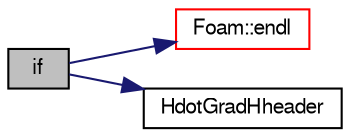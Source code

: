 digraph "if"
{
  bgcolor="transparent";
  edge [fontname="FreeSans",fontsize="10",labelfontname="FreeSans",labelfontsize="10"];
  node [fontname="FreeSans",fontsize="10",shape=record];
  rankdir="LR";
  Node16 [label="if",height=0.2,width=0.4,color="black", fillcolor="grey75", style="filled", fontcolor="black"];
  Node16 -> Node17 [color="midnightblue",fontsize="10",style="solid",fontname="FreeSans"];
  Node17 [label="Foam::endl",height=0.2,width=0.4,color="red",URL="$a21124.html#a2db8fe02a0d3909e9351bb4275b23ce4",tooltip="Add newline and flush stream. "];
  Node16 -> Node19 [color="midnightblue",fontsize="10",style="solid",fontname="FreeSans"];
  Node19 [label="HdotGradHheader",height=0.2,width=0.4,color="black",URL="$a39083.html#a9f8b7d47a6b34ff075fe55d22c756808"];
}
